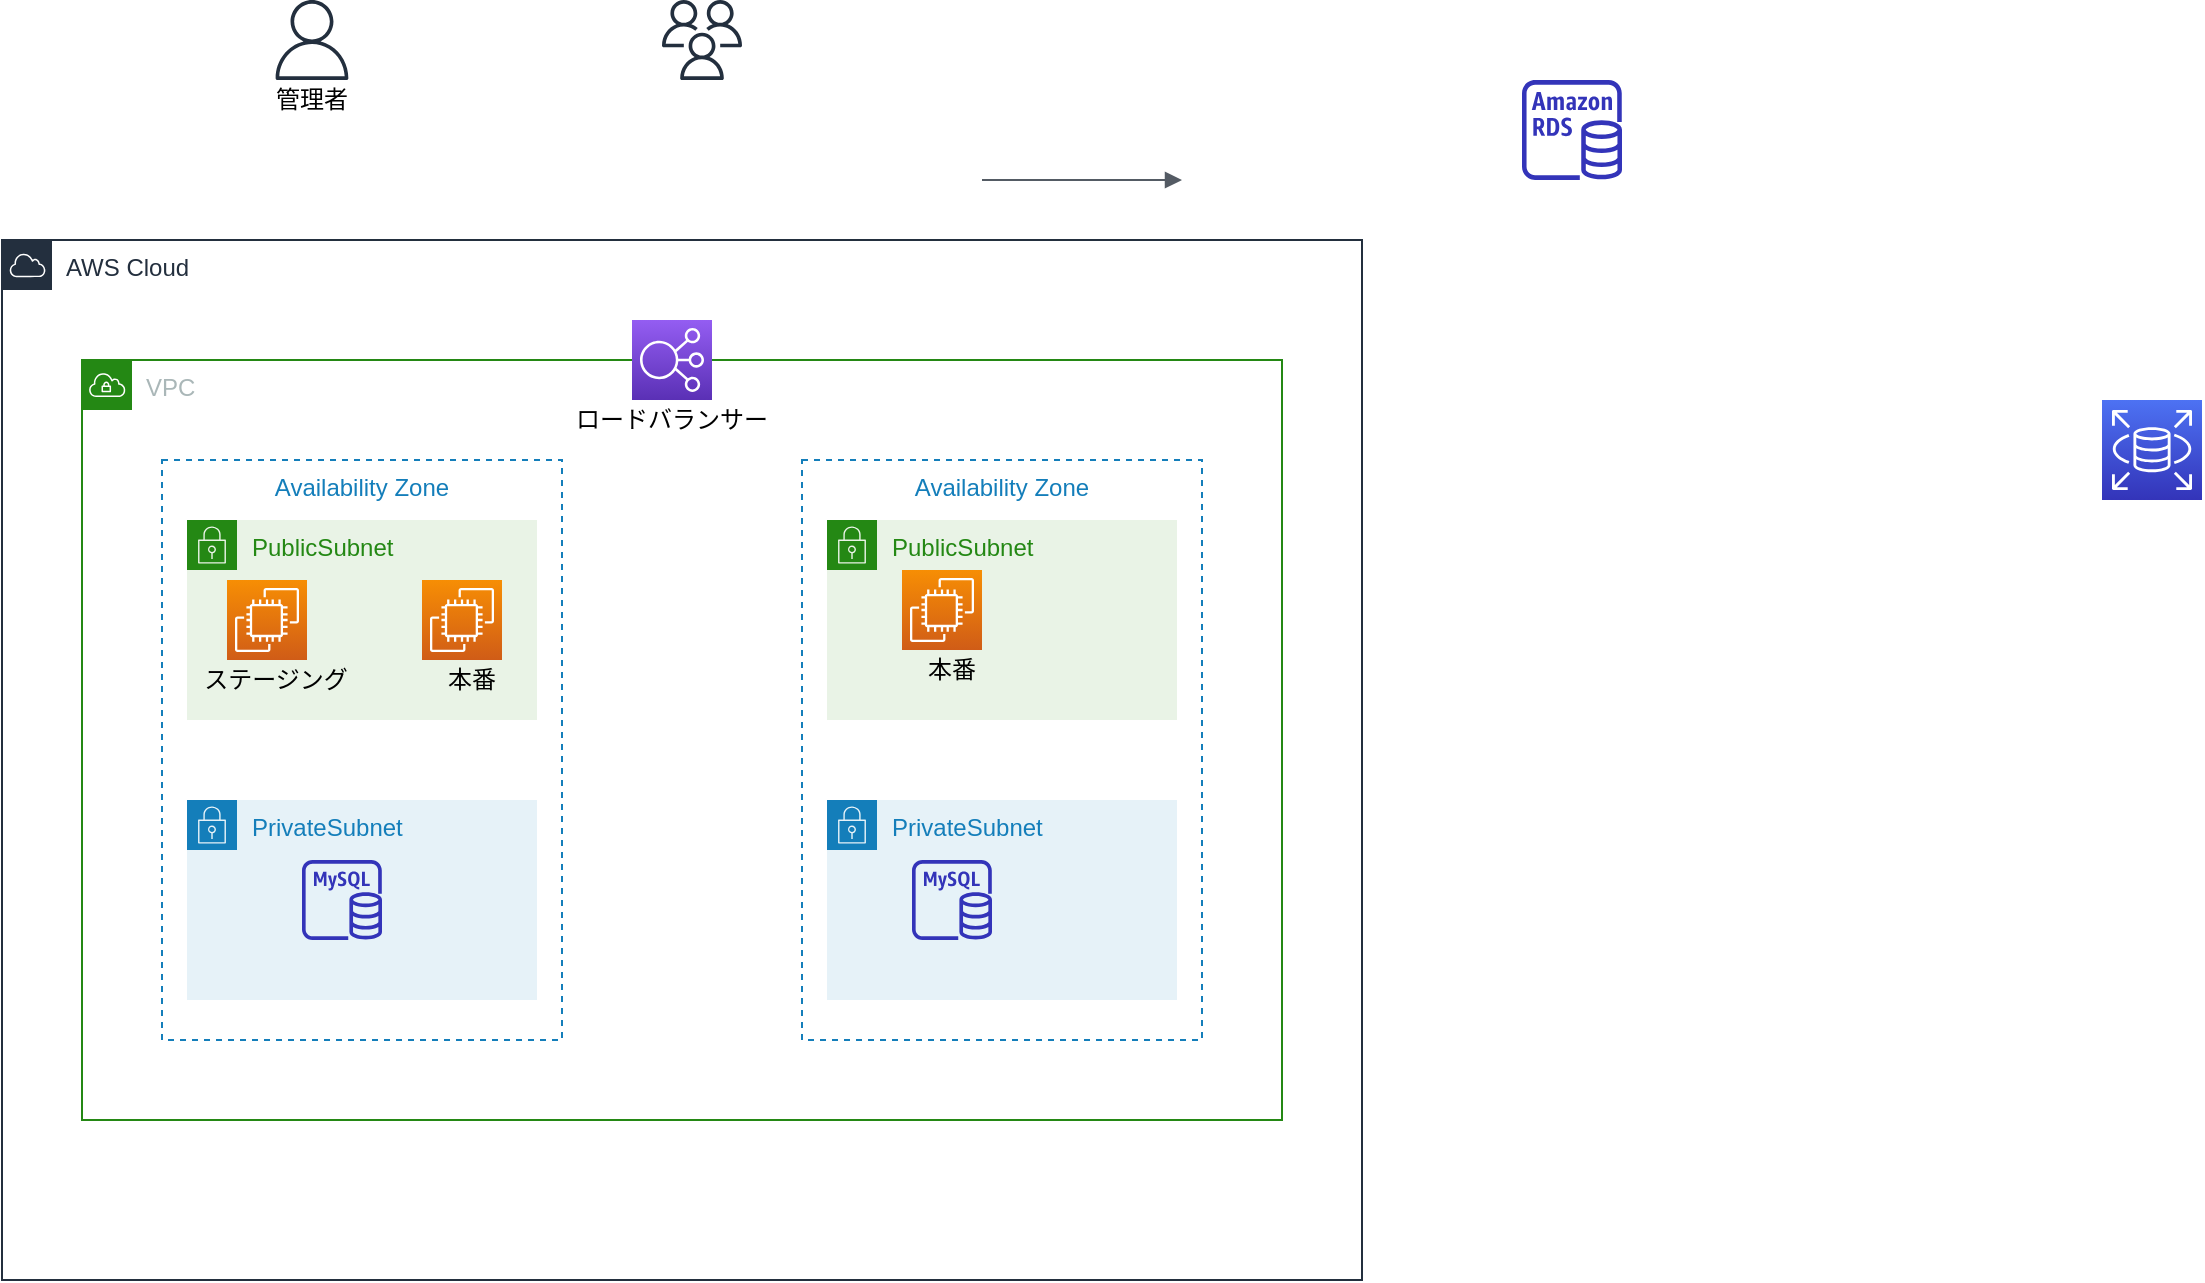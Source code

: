 <mxfile version="13.4.2" type="github">
  <diagram id="XtYhaf7LTEb38pZg41X1" name="ページ1">
    <mxGraphModel dx="1410" dy="678" grid="1" gridSize="10" guides="1" tooltips="1" connect="1" arrows="1" fold="1" page="1" pageScale="1" pageWidth="827" pageHeight="1169" math="0" shadow="0">
      <root>
        <mxCell id="0" />
        <mxCell id="1" parent="0" />
        <mxCell id="46BbhoU_Gm5NrsC8F-5Z-1" value="AWS Cloud" style="points=[[0,0],[0.25,0],[0.5,0],[0.75,0],[1,0],[1,0.25],[1,0.5],[1,0.75],[1,1],[0.75,1],[0.5,1],[0.25,1],[0,1],[0,0.75],[0,0.5],[0,0.25]];outlineConnect=0;gradientColor=none;html=1;whiteSpace=wrap;fontSize=12;fontStyle=0;shape=mxgraph.aws4.group;grIcon=mxgraph.aws4.group_aws_cloud;strokeColor=#232F3E;fillColor=none;verticalAlign=top;align=left;spacingLeft=30;fontColor=#232F3E;dashed=0;" parent="1" vertex="1">
          <mxGeometry y="160" width="680" height="520" as="geometry" />
        </mxCell>
        <mxCell id="46BbhoU_Gm5NrsC8F-5Z-2" value="VPC" style="points=[[0,0],[0.25,0],[0.5,0],[0.75,0],[1,0],[1,0.25],[1,0.5],[1,0.75],[1,1],[0.75,1],[0.5,1],[0.25,1],[0,1],[0,0.75],[0,0.5],[0,0.25]];outlineConnect=0;gradientColor=none;html=1;whiteSpace=wrap;fontSize=12;fontStyle=0;shape=mxgraph.aws4.group;grIcon=mxgraph.aws4.group_vpc;strokeColor=#248814;fillColor=none;verticalAlign=top;align=left;spacingLeft=30;fontColor=#AAB7B8;dashed=0;" parent="1" vertex="1">
          <mxGeometry x="40" y="220" width="600" height="380" as="geometry" />
        </mxCell>
        <mxCell id="kMewB1lpty2ikKgXl77D-4" value="" style="group" parent="1" vertex="1" connectable="0">
          <mxGeometry x="80" y="160" width="200" height="400" as="geometry" />
        </mxCell>
        <mxCell id="46BbhoU_Gm5NrsC8F-5Z-4" value="Availability Zone" style="fillColor=none;strokeColor=#147EBA;dashed=1;verticalAlign=top;fontStyle=0;fontColor=#147EBA;" parent="kMewB1lpty2ikKgXl77D-4" vertex="1">
          <mxGeometry y="110" width="200" height="290" as="geometry" />
        </mxCell>
        <mxCell id="46BbhoU_Gm5NrsC8F-5Z-7" value="PublicSubnet" style="points=[[0,0],[0.25,0],[0.5,0],[0.75,0],[1,0],[1,0.25],[1,0.5],[1,0.75],[1,1],[0.75,1],[0.5,1],[0.25,1],[0,1],[0,0.75],[0,0.5],[0,0.25]];outlineConnect=0;gradientColor=none;html=1;whiteSpace=wrap;fontSize=12;fontStyle=0;shape=mxgraph.aws4.group;grIcon=mxgraph.aws4.group_security_group;grStroke=0;strokeColor=#248814;fillColor=#E9F3E6;verticalAlign=top;align=left;spacingLeft=30;fontColor=#248814;dashed=0;" parent="kMewB1lpty2ikKgXl77D-4" vertex="1">
          <mxGeometry x="12.5" y="140" width="175" height="100" as="geometry" />
        </mxCell>
        <mxCell id="46BbhoU_Gm5NrsC8F-5Z-11" value="PrivateSubnet" style="points=[[0,0],[0.25,0],[0.5,0],[0.75,0],[1,0],[1,0.25],[1,0.5],[1,0.75],[1,1],[0.75,1],[0.5,1],[0.25,1],[0,1],[0,0.75],[0,0.5],[0,0.25]];outlineConnect=0;gradientColor=none;html=1;whiteSpace=wrap;fontSize=12;fontStyle=0;shape=mxgraph.aws4.group;grIcon=mxgraph.aws4.group_security_group;grStroke=0;strokeColor=#147EBA;fillColor=#E6F2F8;verticalAlign=top;align=left;spacingLeft=30;fontColor=#147EBA;dashed=0;" parent="kMewB1lpty2ikKgXl77D-4" vertex="1">
          <mxGeometry x="12.5" y="280" width="175" height="100" as="geometry" />
        </mxCell>
        <mxCell id="Y7LWI8jAa2wqXCpIytOS-11" value="" style="group" vertex="1" connectable="0" parent="kMewB1lpty2ikKgXl77D-4">
          <mxGeometry x="12.5" y="170" width="100" height="70" as="geometry" />
        </mxCell>
        <mxCell id="Y7LWI8jAa2wqXCpIytOS-8" value="" style="outlineConnect=0;fontColor=#232F3E;gradientColor=#F78E04;gradientDirection=north;fillColor=#D05C17;strokeColor=#ffffff;dashed=0;verticalLabelPosition=bottom;verticalAlign=top;align=center;html=1;fontSize=12;fontStyle=0;aspect=fixed;shape=mxgraph.aws4.resourceIcon;resIcon=mxgraph.aws4.ec2;" vertex="1" parent="Y7LWI8jAa2wqXCpIytOS-11">
          <mxGeometry x="20" width="40" height="40" as="geometry" />
        </mxCell>
        <mxCell id="Y7LWI8jAa2wqXCpIytOS-10" value="ステージング" style="text;html=1;strokeColor=none;fillColor=none;align=center;verticalAlign=middle;whiteSpace=wrap;rounded=0;" vertex="1" parent="Y7LWI8jAa2wqXCpIytOS-11">
          <mxGeometry x="-6" y="40" width="100" height="20" as="geometry" />
        </mxCell>
        <mxCell id="Y7LWI8jAa2wqXCpIytOS-30" value="" style="group" vertex="1" connectable="0" parent="kMewB1lpty2ikKgXl77D-4">
          <mxGeometry x="110" y="170" width="90" height="70" as="geometry" />
        </mxCell>
        <mxCell id="Y7LWI8jAa2wqXCpIytOS-31" value="" style="outlineConnect=0;fontColor=#232F3E;gradientColor=#F78E04;gradientDirection=north;fillColor=#D05C17;strokeColor=#ffffff;dashed=0;verticalLabelPosition=bottom;verticalAlign=top;align=center;html=1;fontSize=12;fontStyle=0;aspect=fixed;shape=mxgraph.aws4.resourceIcon;resIcon=mxgraph.aws4.ec2;" vertex="1" parent="Y7LWI8jAa2wqXCpIytOS-30">
          <mxGeometry x="20" width="40" height="40" as="geometry" />
        </mxCell>
        <mxCell id="Y7LWI8jAa2wqXCpIytOS-32" value="本番" style="text;html=1;strokeColor=none;fillColor=none;align=center;verticalAlign=middle;whiteSpace=wrap;rounded=0;" vertex="1" parent="Y7LWI8jAa2wqXCpIytOS-30">
          <mxGeometry y="40" width="90" height="20" as="geometry" />
        </mxCell>
        <mxCell id="Y7LWI8jAa2wqXCpIytOS-33" value="" style="outlineConnect=0;fontColor=#232F3E;gradientColor=none;fillColor=#3334B9;strokeColor=none;dashed=0;verticalLabelPosition=bottom;verticalAlign=top;align=center;html=1;fontSize=12;fontStyle=0;aspect=fixed;pointerEvents=1;shape=mxgraph.aws4.rds_mysql_instance;" vertex="1" parent="kMewB1lpty2ikKgXl77D-4">
          <mxGeometry x="70" y="310" width="40" height="40" as="geometry" />
        </mxCell>
        <mxCell id="Y7LWI8jAa2wqXCpIytOS-1" value="" style="outlineConnect=0;fontColor=#232F3E;gradientColor=none;fillColor=#3334B9;strokeColor=none;dashed=0;verticalLabelPosition=bottom;verticalAlign=top;align=center;html=1;fontSize=12;fontStyle=0;aspect=fixed;pointerEvents=1;shape=mxgraph.aws4.rds_instance;" vertex="1" parent="1">
          <mxGeometry x="760" y="80" width="50" height="50" as="geometry" />
        </mxCell>
        <mxCell id="Y7LWI8jAa2wqXCpIytOS-5" value="" style="outlineConnect=0;fontColor=#232F3E;gradientColor=#4D72F3;gradientDirection=north;fillColor=#3334B9;strokeColor=#ffffff;dashed=0;verticalLabelPosition=bottom;verticalAlign=top;align=center;html=1;fontSize=12;fontStyle=0;aspect=fixed;shape=mxgraph.aws4.resourceIcon;resIcon=mxgraph.aws4.rds;" vertex="1" parent="1">
          <mxGeometry x="1050" y="240" width="50" height="50" as="geometry" />
        </mxCell>
        <mxCell id="Y7LWI8jAa2wqXCpIytOS-15" value="" style="group" vertex="1" connectable="0" parent="1">
          <mxGeometry x="280" y="200" width="110" height="60" as="geometry" />
        </mxCell>
        <mxCell id="Y7LWI8jAa2wqXCpIytOS-4" value="" style="outlineConnect=0;fontColor=#232F3E;gradientColor=#945DF2;gradientDirection=north;fillColor=#5A30B5;strokeColor=#ffffff;dashed=0;verticalLabelPosition=bottom;verticalAlign=top;align=center;html=1;fontSize=12;fontStyle=0;aspect=fixed;shape=mxgraph.aws4.resourceIcon;resIcon=mxgraph.aws4.elastic_load_balancing;" vertex="1" parent="Y7LWI8jAa2wqXCpIytOS-15">
          <mxGeometry x="35" width="40" height="40" as="geometry" />
        </mxCell>
        <mxCell id="Y7LWI8jAa2wqXCpIytOS-14" value="ロードバランサー" style="text;html=1;strokeColor=none;fillColor=none;align=center;verticalAlign=middle;whiteSpace=wrap;rounded=0;" vertex="1" parent="Y7LWI8jAa2wqXCpIytOS-15">
          <mxGeometry y="40" width="110" height="20" as="geometry" />
        </mxCell>
        <mxCell id="Y7LWI8jAa2wqXCpIytOS-20" value="" style="outlineConnect=0;fontColor=#232F3E;gradientColor=none;fillColor=#232F3E;strokeColor=none;dashed=0;verticalLabelPosition=bottom;verticalAlign=top;align=center;html=1;fontSize=12;fontStyle=0;aspect=fixed;pointerEvents=1;shape=mxgraph.aws4.users;" vertex="1" parent="1">
          <mxGeometry x="330" y="40" width="40" height="40" as="geometry" />
        </mxCell>
        <mxCell id="Y7LWI8jAa2wqXCpIytOS-24" value="" style="group" vertex="1" connectable="0" parent="1">
          <mxGeometry x="110" y="40" width="90" height="60" as="geometry" />
        </mxCell>
        <mxCell id="Y7LWI8jAa2wqXCpIytOS-19" value="" style="outlineConnect=0;fontColor=#232F3E;gradientColor=none;fillColor=#232F3E;dashed=0;verticalLabelPosition=bottom;verticalAlign=top;align=center;html=1;fontSize=12;fontStyle=0;aspect=fixed;pointerEvents=1;shape=mxgraph.aws4.user;strokeColor=none;" vertex="1" parent="Y7LWI8jAa2wqXCpIytOS-24">
          <mxGeometry x="25" width="40" height="40" as="geometry" />
        </mxCell>
        <mxCell id="Y7LWI8jAa2wqXCpIytOS-21" value="管理者" style="text;html=1;strokeColor=none;fillColor=none;align=center;verticalAlign=middle;whiteSpace=wrap;rounded=0;" vertex="1" parent="Y7LWI8jAa2wqXCpIytOS-24">
          <mxGeometry y="40" width="90" height="20" as="geometry" />
        </mxCell>
        <mxCell id="Y7LWI8jAa2wqXCpIytOS-26" value="" style="group" vertex="1" connectable="0" parent="1">
          <mxGeometry x="400" y="160" width="200" height="400" as="geometry" />
        </mxCell>
        <mxCell id="Y7LWI8jAa2wqXCpIytOS-27" value="Availability Zone" style="fillColor=none;strokeColor=#147EBA;dashed=1;verticalAlign=top;fontStyle=0;fontColor=#147EBA;" vertex="1" parent="Y7LWI8jAa2wqXCpIytOS-26">
          <mxGeometry y="110" width="200" height="290" as="geometry" />
        </mxCell>
        <mxCell id="Y7LWI8jAa2wqXCpIytOS-28" value="PublicSubnet" style="points=[[0,0],[0.25,0],[0.5,0],[0.75,0],[1,0],[1,0.25],[1,0.5],[1,0.75],[1,1],[0.75,1],[0.5,1],[0.25,1],[0,1],[0,0.75],[0,0.5],[0,0.25]];outlineConnect=0;gradientColor=none;html=1;whiteSpace=wrap;fontSize=12;fontStyle=0;shape=mxgraph.aws4.group;grIcon=mxgraph.aws4.group_security_group;grStroke=0;strokeColor=#248814;fillColor=#E9F3E6;verticalAlign=top;align=left;spacingLeft=30;fontColor=#248814;dashed=0;" vertex="1" parent="Y7LWI8jAa2wqXCpIytOS-26">
          <mxGeometry x="12.5" y="140" width="175" height="100" as="geometry" />
        </mxCell>
        <mxCell id="Y7LWI8jAa2wqXCpIytOS-29" value="PrivateSubnet" style="points=[[0,0],[0.25,0],[0.5,0],[0.75,0],[1,0],[1,0.25],[1,0.5],[1,0.75],[1,1],[0.75,1],[0.5,1],[0.25,1],[0,1],[0,0.75],[0,0.5],[0,0.25]];outlineConnect=0;gradientColor=none;html=1;whiteSpace=wrap;fontSize=12;fontStyle=0;shape=mxgraph.aws4.group;grIcon=mxgraph.aws4.group_security_group;grStroke=0;strokeColor=#147EBA;fillColor=#E6F2F8;verticalAlign=top;align=left;spacingLeft=30;fontColor=#147EBA;dashed=0;" vertex="1" parent="Y7LWI8jAa2wqXCpIytOS-26">
          <mxGeometry x="12.5" y="280" width="175" height="100" as="geometry" />
        </mxCell>
        <mxCell id="Y7LWI8jAa2wqXCpIytOS-9" value="" style="group" vertex="1" connectable="0" parent="Y7LWI8jAa2wqXCpIytOS-26">
          <mxGeometry x="30" y="165" width="90" height="70" as="geometry" />
        </mxCell>
        <mxCell id="Y7LWI8jAa2wqXCpIytOS-2" value="" style="outlineConnect=0;fontColor=#232F3E;gradientColor=#F78E04;gradientDirection=north;fillColor=#D05C17;strokeColor=#ffffff;dashed=0;verticalLabelPosition=bottom;verticalAlign=top;align=center;html=1;fontSize=12;fontStyle=0;aspect=fixed;shape=mxgraph.aws4.resourceIcon;resIcon=mxgraph.aws4.ec2;" vertex="1" parent="Y7LWI8jAa2wqXCpIytOS-9">
          <mxGeometry x="20" width="40" height="40" as="geometry" />
        </mxCell>
        <mxCell id="Y7LWI8jAa2wqXCpIytOS-7" value="本番" style="text;html=1;strokeColor=none;fillColor=none;align=center;verticalAlign=middle;whiteSpace=wrap;rounded=0;" vertex="1" parent="Y7LWI8jAa2wqXCpIytOS-9">
          <mxGeometry y="40" width="90" height="20" as="geometry" />
        </mxCell>
        <mxCell id="Y7LWI8jAa2wqXCpIytOS-6" value="" style="outlineConnect=0;fontColor=#232F3E;gradientColor=none;fillColor=#3334B9;strokeColor=none;dashed=0;verticalLabelPosition=bottom;verticalAlign=top;align=center;html=1;fontSize=12;fontStyle=0;aspect=fixed;pointerEvents=1;shape=mxgraph.aws4.rds_mysql_instance;" vertex="1" parent="Y7LWI8jAa2wqXCpIytOS-26">
          <mxGeometry x="55" y="310" width="40" height="40" as="geometry" />
        </mxCell>
        <mxCell id="Y7LWI8jAa2wqXCpIytOS-35" value="" style="edgeStyle=orthogonalEdgeStyle;html=1;endArrow=block;elbow=vertical;startArrow=none;endFill=1;strokeColor=#545B64;rounded=0;" edge="1" parent="1">
          <mxGeometry width="100" relative="1" as="geometry">
            <mxPoint x="490" y="130" as="sourcePoint" />
            <mxPoint x="590" y="130" as="targetPoint" />
          </mxGeometry>
        </mxCell>
      </root>
    </mxGraphModel>
  </diagram>
</mxfile>
